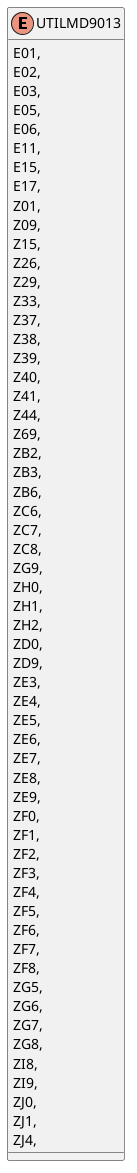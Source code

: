 @startuml
enum UTILMD9013 {
    E01,
    E02,
    E03,
    E05,
    E06,
    E11,
    E15,
    E17,
    Z01,
    Z09,
    Z15,
    Z26,
    Z29,
    Z33,
    Z37,
    Z38,
    Z39,
    Z40,
    Z41,
    Z44,
    Z69,
    ZB2,
    ZB3,
    ZB6,
    ZC6,
    ZC7,
    ZC8,
    ZG9,
    ZH0,
    ZH1,
    ZH2,
    ZD0,
    ZD9,
    ZE3,
    ZE4,
    ZE5,
    ZE6,
    ZE7,
    ZE8,
    ZE9,
    ZF0,
    ZF1,
    ZF2,
    ZF3,
    ZF4,
    ZF5,
    ZF6,
    ZF7,
    ZF8,
    ZG5,
    ZG6,
    ZG7,
    ZG8,
    ZI8,
    ZI9,
    ZJ0,
    ZJ1,
    ZJ4,
}
@enduml

